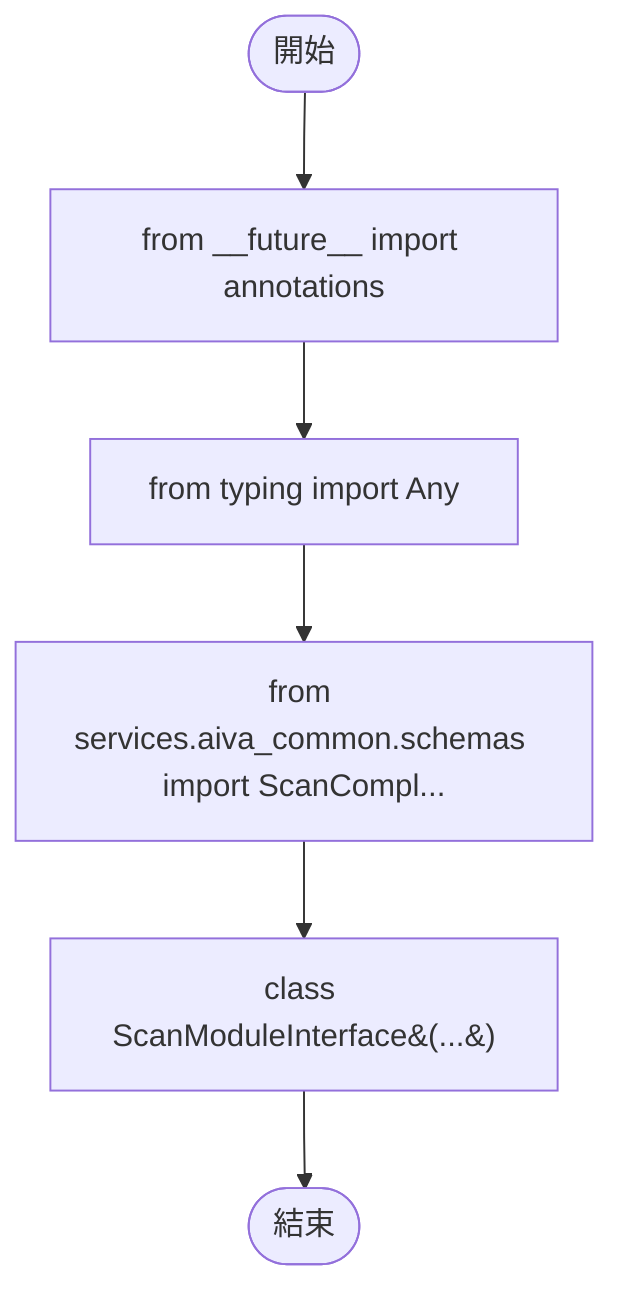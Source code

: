 flowchart TB
    n1([開始])
    n2([結束])
    n3[from __future__ import annotations]
    n4[from typing import Any]
    n5[from services.aiva_common.schemas import ScanCompl...]
    n6[class ScanModuleInterface&#40;...&#41;]
    n1 --> n3
    n3 --> n4
    n4 --> n5
    n5 --> n6
    n6 --> n2